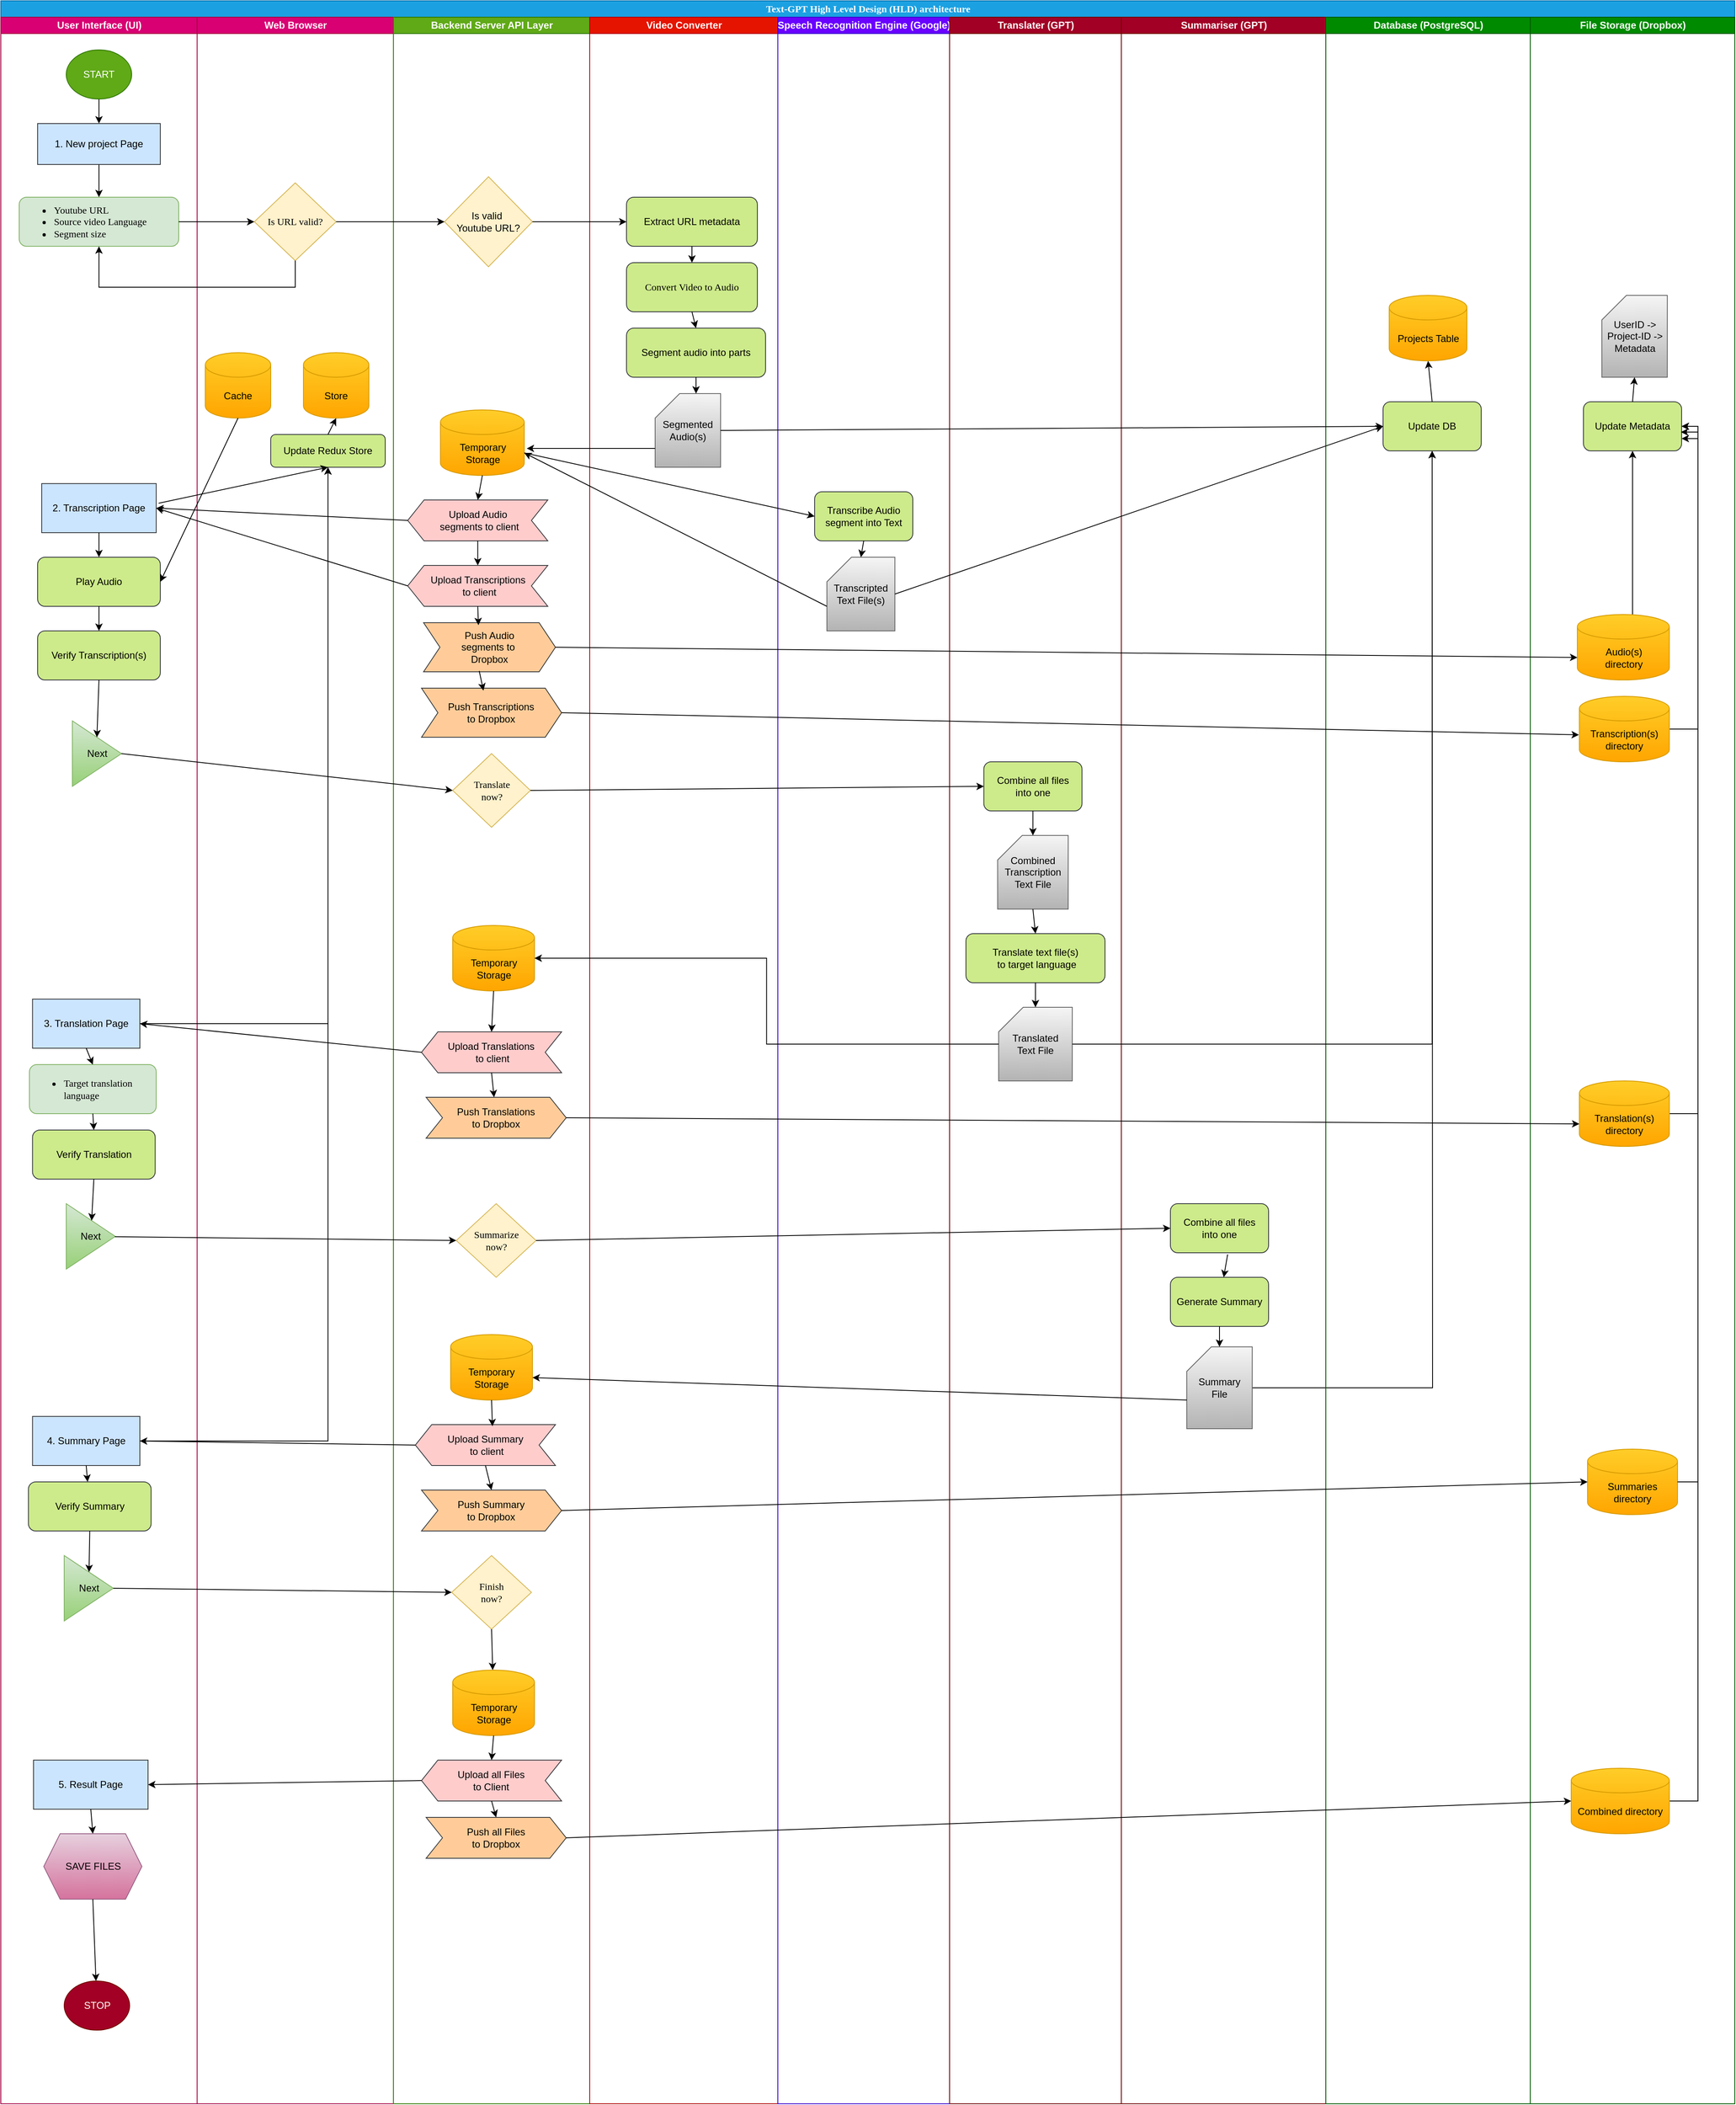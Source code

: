 <mxfile version="24.7.13">
  <diagram name="Page-1" id="74e2e168-ea6b-b213-b513-2b3c1d86103e">
    <mxGraphModel dx="1426" dy="827" grid="1" gridSize="10" guides="1" tooltips="1" connect="1" arrows="1" fold="1" page="1" pageScale="1" pageWidth="1100" pageHeight="850" background="none" math="0" shadow="0">
      <root>
        <mxCell id="0" />
        <mxCell id="1" parent="0" />
        <mxCell id="77e6c97f196da883-1" value="&lt;font style=&quot;font-size: 12px;&quot;&gt;Text-GPT High Level Design (HLD) architecture&lt;/font&gt;" style="swimlane;html=1;childLayout=stackLayout;startSize=20;rounded=0;shadow=0;labelBackgroundColor=none;strokeWidth=1;fontFamily=Verdana;fontSize=8;align=center;fillColor=#1ba1e2;strokeColor=#006EAF;fontColor=#ffffff;" parent="1" vertex="1">
          <mxGeometry x="80" y="30" width="2120" height="2570" as="geometry" />
        </mxCell>
        <mxCell id="77e6c97f196da883-2" value="User Interface (UI)" style="swimlane;html=1;startSize=20;horizontal=1;fillColor=#d80073;strokeColor=#A50040;fontColor=#ffffff;" parent="77e6c97f196da883-1" vertex="1">
          <mxGeometry y="20" width="240" height="2550" as="geometry" />
        </mxCell>
        <mxCell id="77e6c97f196da883-8" value="&lt;span style=&quot;font-size: 12px;&quot;&gt;&lt;ul&gt;&lt;li&gt;Youtube URL&lt;br&gt;&lt;/li&gt;&lt;li&gt;Source video Language&lt;br&gt;&lt;/li&gt;&lt;li&gt;Segment size&lt;br&gt;&lt;/li&gt;&lt;/ul&gt;&lt;/span&gt;" style="rounded=1;whiteSpace=wrap;html=1;shadow=0;labelBackgroundColor=none;strokeWidth=1;fontFamily=Verdana;fontSize=14;align=left;fillColor=#d5e8d4;strokeColor=#82b366;" parent="77e6c97f196da883-2" vertex="1">
          <mxGeometry x="22.5" y="220" width="195" height="60" as="geometry" />
        </mxCell>
        <mxCell id="au-5CJNhv95WWCOJURfa-34" style="edgeStyle=orthogonalEdgeStyle;rounded=0;orthogonalLoop=1;jettySize=auto;html=1;entryX=0.5;entryY=0;entryDx=0;entryDy=0;" edge="1" parent="77e6c97f196da883-2" source="6zJ1nxUpefK5X0n5hMDf-39" target="6zJ1nxUpefK5X0n5hMDf-42">
          <mxGeometry relative="1" as="geometry" />
        </mxCell>
        <mxCell id="6zJ1nxUpefK5X0n5hMDf-39" value="START" style="ellipse;whiteSpace=wrap;html=1;fillColor=#60a917;strokeColor=#2D7600;fontColor=#ffffff;" parent="77e6c97f196da883-2" vertex="1">
          <mxGeometry x="80" y="40" width="80" height="60" as="geometry" />
        </mxCell>
        <mxCell id="au-5CJNhv95WWCOJURfa-35" style="edgeStyle=orthogonalEdgeStyle;rounded=0;orthogonalLoop=1;jettySize=auto;html=1;entryX=0.5;entryY=0;entryDx=0;entryDy=0;" edge="1" parent="77e6c97f196da883-2" source="6zJ1nxUpefK5X0n5hMDf-42" target="77e6c97f196da883-8">
          <mxGeometry relative="1" as="geometry" />
        </mxCell>
        <mxCell id="6zJ1nxUpefK5X0n5hMDf-42" value="1. New project Page" style="rounded=0;whiteSpace=wrap;html=1;fillColor=#cce5ff;strokeColor=#36393d;" parent="77e6c97f196da883-2" vertex="1">
          <mxGeometry x="45" y="130" width="150" height="50" as="geometry" />
        </mxCell>
        <mxCell id="6zJ1nxUpefK5X0n5hMDf-53" value="2. Transcription Page" style="rounded=0;whiteSpace=wrap;html=1;fillColor=#cce5ff;strokeColor=#36393d;" parent="77e6c97f196da883-2" vertex="1">
          <mxGeometry x="50" y="570" width="140" height="60" as="geometry" />
        </mxCell>
        <mxCell id="6zJ1nxUpefK5X0n5hMDf-54" value="Verify Transcription(s)" style="rounded=1;whiteSpace=wrap;html=1;fillColor=#cdeb8b;strokeColor=#36393d;" parent="77e6c97f196da883-2" vertex="1">
          <mxGeometry x="45" y="750" width="150" height="60" as="geometry" />
        </mxCell>
        <mxCell id="6zJ1nxUpefK5X0n5hMDf-55" value="Play Audio" style="rounded=1;whiteSpace=wrap;html=1;fillColor=#cdeb8b;strokeColor=#36393d;" parent="77e6c97f196da883-2" vertex="1">
          <mxGeometry x="45" y="660" width="150" height="60" as="geometry" />
        </mxCell>
        <mxCell id="6zJ1nxUpefK5X0n5hMDf-56" value="3. Translation Page" style="rounded=0;whiteSpace=wrap;html=1;fillColor=#cce5ff;strokeColor=#36393d;" parent="77e6c97f196da883-2" vertex="1">
          <mxGeometry x="38.75" y="1200" width="131.25" height="60" as="geometry" />
        </mxCell>
        <mxCell id="6zJ1nxUpefK5X0n5hMDf-60" value="&lt;span style=&quot;font-size: 12px;&quot;&gt;&lt;ul&gt;&lt;li&gt;Target translation language&lt;/li&gt;&lt;/ul&gt;&lt;/span&gt;" style="rounded=1;whiteSpace=wrap;html=1;shadow=0;labelBackgroundColor=none;strokeWidth=1;fontFamily=Verdana;fontSize=14;align=left;fillColor=#d5e8d4;strokeColor=#82b366;" parent="77e6c97f196da883-2" vertex="1">
          <mxGeometry x="35" y="1280" width="155" height="60" as="geometry" />
        </mxCell>
        <mxCell id="6zJ1nxUpefK5X0n5hMDf-59" value="Verify Translation" style="rounded=1;whiteSpace=wrap;html=1;fillColor=#cdeb8b;strokeColor=#36393d;" parent="77e6c97f196da883-2" vertex="1">
          <mxGeometry x="38.75" y="1360" width="150" height="60" as="geometry" />
        </mxCell>
        <mxCell id="6zJ1nxUpefK5X0n5hMDf-63" value="4. Summary Page" style="rounded=0;whiteSpace=wrap;html=1;fillColor=#cce5ff;strokeColor=#36393d;" parent="77e6c97f196da883-2" vertex="1">
          <mxGeometry x="38.75" y="1710" width="131.25" height="60" as="geometry" />
        </mxCell>
        <mxCell id="6zJ1nxUpefK5X0n5hMDf-64" value="Verify Summary" style="rounded=1;whiteSpace=wrap;html=1;fillColor=#cdeb8b;strokeColor=#36393d;" parent="77e6c97f196da883-2" vertex="1">
          <mxGeometry x="33.75" y="1790" width="150" height="60" as="geometry" />
        </mxCell>
        <mxCell id="6zJ1nxUpefK5X0n5hMDf-66" value="5. Result Page" style="rounded=0;whiteSpace=wrap;html=1;fillColor=#cce5ff;strokeColor=#36393d;" parent="77e6c97f196da883-2" vertex="1">
          <mxGeometry x="40" y="2130" width="140" height="60" as="geometry" />
        </mxCell>
        <mxCell id="6zJ1nxUpefK5X0n5hMDf-68" value="STOP" style="ellipse;whiteSpace=wrap;html=1;fillColor=#a20025;strokeColor=#6F0000;fontColor=#ffffff;" parent="77e6c97f196da883-2" vertex="1">
          <mxGeometry x="77.5" y="2400" width="80" height="60" as="geometry" />
        </mxCell>
        <mxCell id="au-5CJNhv95WWCOJURfa-1" value="Next" style="triangle;whiteSpace=wrap;html=1;fillColor=#d5e8d4;gradientColor=#97d077;strokeColor=#82b366;" vertex="1" parent="77e6c97f196da883-2">
          <mxGeometry x="87.5" y="860" width="60" height="80" as="geometry" />
        </mxCell>
        <mxCell id="au-5CJNhv95WWCOJURfa-3" value="Next" style="triangle;whiteSpace=wrap;html=1;fillColor=#d5e8d4;gradientColor=#97d077;strokeColor=#82b366;" vertex="1" parent="77e6c97f196da883-2">
          <mxGeometry x="80" y="1450" width="60" height="80" as="geometry" />
        </mxCell>
        <mxCell id="au-5CJNhv95WWCOJURfa-29" value="SAVE FILES" style="shape=hexagon;perimeter=hexagonPerimeter2;whiteSpace=wrap;html=1;fixedSize=1;fillColor=#e6d0de;gradientColor=#d5739d;strokeColor=#996185;" vertex="1" parent="77e6c97f196da883-2">
          <mxGeometry x="52.5" y="2220" width="120" height="80" as="geometry" />
        </mxCell>
        <mxCell id="au-5CJNhv95WWCOJURfa-60" value="" style="endArrow=classic;html=1;rounded=0;exitX=0.5;exitY=1;exitDx=0;exitDy=0;entryX=0.5;entryY=0;entryDx=0;entryDy=0;" edge="1" parent="77e6c97f196da883-2" source="6zJ1nxUpefK5X0n5hMDf-53" target="6zJ1nxUpefK5X0n5hMDf-55">
          <mxGeometry width="50" height="50" relative="1" as="geometry">
            <mxPoint x="630" y="910" as="sourcePoint" />
            <mxPoint x="680" y="860" as="targetPoint" />
          </mxGeometry>
        </mxCell>
        <mxCell id="au-5CJNhv95WWCOJURfa-61" value="" style="endArrow=classic;html=1;rounded=0;exitX=0.5;exitY=1;exitDx=0;exitDy=0;entryX=0.5;entryY=0;entryDx=0;entryDy=0;" edge="1" parent="77e6c97f196da883-2" source="6zJ1nxUpefK5X0n5hMDf-55" target="6zJ1nxUpefK5X0n5hMDf-54">
          <mxGeometry width="50" height="50" relative="1" as="geometry">
            <mxPoint x="630" y="910" as="sourcePoint" />
            <mxPoint x="680" y="860" as="targetPoint" />
          </mxGeometry>
        </mxCell>
        <mxCell id="au-5CJNhv95WWCOJURfa-62" value="" style="endArrow=classic;html=1;rounded=0;exitX=0.5;exitY=1;exitDx=0;exitDy=0;entryX=0.5;entryY=0;entryDx=0;entryDy=0;" edge="1" parent="77e6c97f196da883-2" source="6zJ1nxUpefK5X0n5hMDf-54" target="au-5CJNhv95WWCOJURfa-1">
          <mxGeometry width="50" height="50" relative="1" as="geometry">
            <mxPoint x="630" y="910" as="sourcePoint" />
            <mxPoint x="680" y="860" as="targetPoint" />
          </mxGeometry>
        </mxCell>
        <mxCell id="au-5CJNhv95WWCOJURfa-82" value="" style="endArrow=classic;html=1;rounded=0;exitX=0.5;exitY=1;exitDx=0;exitDy=0;entryX=0.5;entryY=0;entryDx=0;entryDy=0;" edge="1" parent="77e6c97f196da883-2" source="6zJ1nxUpefK5X0n5hMDf-56" target="6zJ1nxUpefK5X0n5hMDf-60">
          <mxGeometry width="50" height="50" relative="1" as="geometry">
            <mxPoint x="590" y="1430" as="sourcePoint" />
            <mxPoint x="640" y="1380" as="targetPoint" />
          </mxGeometry>
        </mxCell>
        <mxCell id="au-5CJNhv95WWCOJURfa-83" value="" style="endArrow=classic;html=1;rounded=0;exitX=0.5;exitY=1;exitDx=0;exitDy=0;entryX=0.5;entryY=0;entryDx=0;entryDy=0;" edge="1" parent="77e6c97f196da883-2" source="6zJ1nxUpefK5X0n5hMDf-60" target="6zJ1nxUpefK5X0n5hMDf-59">
          <mxGeometry width="50" height="50" relative="1" as="geometry">
            <mxPoint x="590" y="1430" as="sourcePoint" />
            <mxPoint x="640" y="1380" as="targetPoint" />
          </mxGeometry>
        </mxCell>
        <mxCell id="au-5CJNhv95WWCOJURfa-84" value="" style="endArrow=classic;html=1;rounded=0;exitX=0.5;exitY=1;exitDx=0;exitDy=0;" edge="1" parent="77e6c97f196da883-2" source="6zJ1nxUpefK5X0n5hMDf-59" target="au-5CJNhv95WWCOJURfa-3">
          <mxGeometry width="50" height="50" relative="1" as="geometry">
            <mxPoint x="590" y="1430" as="sourcePoint" />
            <mxPoint x="640" y="1380" as="targetPoint" />
          </mxGeometry>
        </mxCell>
        <mxCell id="au-5CJNhv95WWCOJURfa-95" value="" style="endArrow=classic;html=1;rounded=0;exitX=0.5;exitY=1;exitDx=0;exitDy=0;" edge="1" parent="77e6c97f196da883-2" source="6zJ1nxUpefK5X0n5hMDf-63" target="6zJ1nxUpefK5X0n5hMDf-64">
          <mxGeometry width="50" height="50" relative="1" as="geometry">
            <mxPoint x="710" y="1840" as="sourcePoint" />
            <mxPoint x="760" y="1790" as="targetPoint" />
          </mxGeometry>
        </mxCell>
        <mxCell id="au-5CJNhv95WWCOJURfa-98" value="Next" style="triangle;whiteSpace=wrap;html=1;fillColor=#d5e8d4;gradientColor=#97d077;strokeColor=#82b366;" vertex="1" parent="77e6c97f196da883-2">
          <mxGeometry x="77.5" y="1880" width="60" height="80" as="geometry" />
        </mxCell>
        <mxCell id="au-5CJNhv95WWCOJURfa-99" value="" style="endArrow=classic;html=1;rounded=0;exitX=0.5;exitY=1;exitDx=0;exitDy=0;" edge="1" parent="77e6c97f196da883-2" source="6zJ1nxUpefK5X0n5hMDf-64" target="au-5CJNhv95WWCOJURfa-98">
          <mxGeometry width="50" height="50" relative="1" as="geometry">
            <mxPoint x="710" y="1840" as="sourcePoint" />
            <mxPoint x="760" y="1790" as="targetPoint" />
          </mxGeometry>
        </mxCell>
        <mxCell id="au-5CJNhv95WWCOJURfa-105" value="" style="endArrow=classic;html=1;rounded=0;exitX=0.5;exitY=1;exitDx=0;exitDy=0;entryX=0.5;entryY=0;entryDx=0;entryDy=0;" edge="1" parent="77e6c97f196da883-2" source="6zJ1nxUpefK5X0n5hMDf-66" target="au-5CJNhv95WWCOJURfa-29">
          <mxGeometry width="50" height="50" relative="1" as="geometry">
            <mxPoint x="630" y="2150" as="sourcePoint" />
            <mxPoint x="680" y="2100" as="targetPoint" />
          </mxGeometry>
        </mxCell>
        <mxCell id="au-5CJNhv95WWCOJURfa-106" value="" style="endArrow=classic;html=1;rounded=0;exitX=0.5;exitY=1;exitDx=0;exitDy=0;" edge="1" parent="77e6c97f196da883-2" source="au-5CJNhv95WWCOJURfa-29" target="6zJ1nxUpefK5X0n5hMDf-68">
          <mxGeometry width="50" height="50" relative="1" as="geometry">
            <mxPoint x="630" y="2150" as="sourcePoint" />
            <mxPoint x="680" y="2100" as="targetPoint" />
          </mxGeometry>
        </mxCell>
        <mxCell id="6zJ1nxUpefK5X0n5hMDf-44" value="Web Browser" style="swimlane;html=1;startSize=20;horizontal=1;fillColor=#d80073;strokeColor=#A50040;fontColor=#ffffff;" parent="77e6c97f196da883-1" vertex="1">
          <mxGeometry x="240" y="20" width="240" height="2550" as="geometry" />
        </mxCell>
        <mxCell id="6zJ1nxUpefK5X0n5hMDf-50" value="Store" style="shape=cylinder3;whiteSpace=wrap;html=1;boundedLbl=1;backgroundOutline=1;size=15;fillColor=#ffcd28;gradientColor=#ffa500;strokeColor=#d79b00;" parent="6zJ1nxUpefK5X0n5hMDf-44" vertex="1">
          <mxGeometry x="130" y="410" width="80" height="80" as="geometry" />
        </mxCell>
        <mxCell id="6zJ1nxUpefK5X0n5hMDf-49" value="Cache" style="shape=cylinder3;whiteSpace=wrap;html=1;boundedLbl=1;backgroundOutline=1;size=15;fillColor=#ffcd28;gradientColor=#ffa500;strokeColor=#d79b00;" parent="6zJ1nxUpefK5X0n5hMDf-44" vertex="1">
          <mxGeometry x="10" y="410" width="80" height="80" as="geometry" />
        </mxCell>
        <mxCell id="6zJ1nxUpefK5X0n5hMDf-11" value="Is URL valid?" style="rhombus;whiteSpace=wrap;html=1;rounded=0;shadow=0;labelBackgroundColor=none;strokeWidth=1;fontFamily=Verdana;fontSize=12;align=center;fillColor=#fff2cc;strokeColor=#d6b656;" parent="6zJ1nxUpefK5X0n5hMDf-44" vertex="1">
          <mxGeometry x="70" y="202.5" width="100" height="95" as="geometry" />
        </mxCell>
        <mxCell id="au-5CJNhv95WWCOJURfa-20" value="Update Redux Store" style="rounded=1;whiteSpace=wrap;html=1;fillColor=#cdeb8b;strokeColor=#36393d;" vertex="1" parent="6zJ1nxUpefK5X0n5hMDf-44">
          <mxGeometry x="90" y="510" width="140" height="40" as="geometry" />
        </mxCell>
        <mxCell id="au-5CJNhv95WWCOJURfa-120" value="" style="endArrow=classic;html=1;rounded=0;exitX=0.5;exitY=0;exitDx=0;exitDy=0;entryX=0.5;entryY=1;entryDx=0;entryDy=0;entryPerimeter=0;" edge="1" parent="6zJ1nxUpefK5X0n5hMDf-44" source="au-5CJNhv95WWCOJURfa-20" target="6zJ1nxUpefK5X0n5hMDf-50">
          <mxGeometry width="50" height="50" relative="1" as="geometry">
            <mxPoint x="150" y="680" as="sourcePoint" />
            <mxPoint x="200" y="630" as="targetPoint" />
          </mxGeometry>
        </mxCell>
        <mxCell id="6zJ1nxUpefK5X0n5hMDf-61" value="Backend Server API Layer" style="swimlane;html=1;startSize=20;horizontal=1;fillColor=#60a917;strokeColor=#2D7600;fontColor=#ffffff;" parent="77e6c97f196da883-1" vertex="1">
          <mxGeometry x="480" y="20" width="240" height="2550" as="geometry" />
        </mxCell>
        <mxCell id="6zJ1nxUpefK5X0n5hMDf-23" value="Translate&lt;div&gt;now?&lt;/div&gt;" style="rhombus;whiteSpace=wrap;html=1;rounded=0;shadow=0;labelBackgroundColor=none;strokeWidth=1;fontFamily=Verdana;fontSize=12;align=center;fillColor=#fff2cc;strokeColor=#d6b656;" parent="6zJ1nxUpefK5X0n5hMDf-61" vertex="1">
          <mxGeometry x="72.5" y="900" width="95" height="90" as="geometry" />
        </mxCell>
        <mxCell id="6zJ1nxUpefK5X0n5hMDf-24" value="Summarize&lt;div&gt;now?&lt;/div&gt;" style="rhombus;whiteSpace=wrap;html=1;rounded=0;shadow=0;labelBackgroundColor=none;strokeWidth=1;fontFamily=Verdana;fontSize=12;align=center;fillColor=#fff2cc;strokeColor=#d6b656;" parent="6zJ1nxUpefK5X0n5hMDf-61" vertex="1">
          <mxGeometry x="76.88" y="1450" width="97.5" height="90" as="geometry" />
        </mxCell>
        <mxCell id="6zJ1nxUpefK5X0n5hMDf-25" value="Finish&lt;div&gt;now?&lt;/div&gt;" style="rhombus;whiteSpace=wrap;html=1;rounded=0;shadow=0;labelBackgroundColor=none;strokeWidth=1;fontFamily=Verdana;fontSize=12;align=center;fillColor=#fff2cc;strokeColor=#d6b656;" parent="6zJ1nxUpefK5X0n5hMDf-61" vertex="1">
          <mxGeometry x="71.25" y="1880" width="97.5" height="90" as="geometry" />
        </mxCell>
        <mxCell id="au-5CJNhv95WWCOJURfa-2" value="Upload Audio&lt;div&gt;&amp;nbsp;segments to client&lt;/div&gt;" style="shape=step;perimeter=stepPerimeter;whiteSpace=wrap;html=1;fixedSize=1;direction=west;fillColor=#ffcccc;strokeColor=#36393d;" vertex="1" parent="6zJ1nxUpefK5X0n5hMDf-61">
          <mxGeometry x="17.5" y="590" width="171.25" height="50" as="geometry" />
        </mxCell>
        <mxCell id="au-5CJNhv95WWCOJURfa-5" value="Upload Transcriptions&lt;div&gt;&amp;nbsp;to client&lt;/div&gt;" style="shape=step;perimeter=stepPerimeter;whiteSpace=wrap;html=1;fixedSize=1;direction=west;fillColor=#ffcccc;strokeColor=#36393d;" vertex="1" parent="6zJ1nxUpefK5X0n5hMDf-61">
          <mxGeometry x="17.5" y="670" width="171.25" height="50" as="geometry" />
        </mxCell>
        <mxCell id="au-5CJNhv95WWCOJURfa-6" value="Is valid&amp;nbsp;&lt;div&gt;Youtube URL?&lt;/div&gt;" style="rhombus;whiteSpace=wrap;html=1;fillColor=#fff2cc;strokeColor=#d6b656;" vertex="1" parent="6zJ1nxUpefK5X0n5hMDf-61">
          <mxGeometry x="62.49" y="195" width="107.51" height="110" as="geometry" />
        </mxCell>
        <mxCell id="au-5CJNhv95WWCOJURfa-7" value="Temporary&lt;div&gt;Storage&lt;/div&gt;" style="shape=cylinder3;whiteSpace=wrap;html=1;boundedLbl=1;backgroundOutline=1;size=15;fillColor=#ffcd28;gradientColor=#ffa500;strokeColor=#d79b00;" vertex="1" parent="6zJ1nxUpefK5X0n5hMDf-61">
          <mxGeometry x="57.5" y="480" width="102.5" height="80" as="geometry" />
        </mxCell>
        <mxCell id="au-5CJNhv95WWCOJURfa-9" value="Push Audio&lt;div&gt;segments to&amp;nbsp;&lt;/div&gt;&lt;div&gt;Dropbox&lt;/div&gt;" style="shape=step;perimeter=stepPerimeter;whiteSpace=wrap;html=1;fixedSize=1;fillColor=#ffcc99;strokeColor=#36393d;" vertex="1" parent="6zJ1nxUpefK5X0n5hMDf-61">
          <mxGeometry x="36.88" y="740" width="161.25" height="60" as="geometry" />
        </mxCell>
        <mxCell id="au-5CJNhv95WWCOJURfa-10" value="Push Transcriptions&lt;div&gt;to Dropbox&lt;/div&gt;" style="shape=step;perimeter=stepPerimeter;whiteSpace=wrap;html=1;fixedSize=1;fillColor=#ffcc99;strokeColor=#36393d;" vertex="1" parent="6zJ1nxUpefK5X0n5hMDf-61">
          <mxGeometry x="34.38" y="820" width="171.25" height="60" as="geometry" />
        </mxCell>
        <mxCell id="au-5CJNhv95WWCOJURfa-19" value="Temporary&lt;div&gt;Storage&lt;/div&gt;" style="shape=cylinder3;whiteSpace=wrap;html=1;boundedLbl=1;backgroundOutline=1;size=15;fillColor=#ffcd28;gradientColor=#ffa500;strokeColor=#d79b00;" vertex="1" parent="6zJ1nxUpefK5X0n5hMDf-61">
          <mxGeometry x="72.5" y="1110" width="99.99" height="80" as="geometry" />
        </mxCell>
        <mxCell id="au-5CJNhv95WWCOJURfa-21" value="Upload Translations&lt;div&gt;&amp;nbsp;to client&lt;/div&gt;" style="shape=step;perimeter=stepPerimeter;whiteSpace=wrap;html=1;fixedSize=1;direction=west;fillColor=#ffcccc;strokeColor=#36393d;" vertex="1" parent="6zJ1nxUpefK5X0n5hMDf-61">
          <mxGeometry x="34.37" y="1240" width="171.25" height="50" as="geometry" />
        </mxCell>
        <mxCell id="au-5CJNhv95WWCOJURfa-22" value="Push Translations&lt;div&gt;to Dropbox&lt;/div&gt;" style="shape=step;perimeter=stepPerimeter;whiteSpace=wrap;html=1;fixedSize=1;fillColor=#ffcc99;strokeColor=#36393d;" vertex="1" parent="6zJ1nxUpefK5X0n5hMDf-61">
          <mxGeometry x="40" y="1320" width="171.25" height="50" as="geometry" />
        </mxCell>
        <mxCell id="au-5CJNhv95WWCOJURfa-23" value="Upload Summary&lt;div&gt;&amp;nbsp;to client&lt;/div&gt;" style="shape=step;perimeter=stepPerimeter;whiteSpace=wrap;html=1;fixedSize=1;direction=west;fillColor=#ffcccc;strokeColor=#36393d;" vertex="1" parent="6zJ1nxUpefK5X0n5hMDf-61">
          <mxGeometry x="26.88" y="1720" width="171.25" height="50" as="geometry" />
        </mxCell>
        <mxCell id="au-5CJNhv95WWCOJURfa-24" value="Push Summary&lt;div&gt;to Dropbox&lt;/div&gt;" style="shape=step;perimeter=stepPerimeter;whiteSpace=wrap;html=1;fixedSize=1;fillColor=#ffcc99;strokeColor=#36393d;" vertex="1" parent="6zJ1nxUpefK5X0n5hMDf-61">
          <mxGeometry x="34.37" y="1800" width="171.25" height="50" as="geometry" />
        </mxCell>
        <mxCell id="au-5CJNhv95WWCOJURfa-25" value="Temporary&lt;div&gt;Storage&lt;/div&gt;" style="shape=cylinder3;whiteSpace=wrap;html=1;boundedLbl=1;backgroundOutline=1;size=15;fillColor=#ffcd28;gradientColor=#ffa500;strokeColor=#d79b00;" vertex="1" parent="6zJ1nxUpefK5X0n5hMDf-61">
          <mxGeometry x="70.01" y="1610" width="99.99" height="80" as="geometry" />
        </mxCell>
        <mxCell id="au-5CJNhv95WWCOJURfa-26" value="Temporary&lt;div&gt;Storage&lt;/div&gt;" style="shape=cylinder3;whiteSpace=wrap;html=1;boundedLbl=1;backgroundOutline=1;size=15;fillColor=#ffcd28;gradientColor=#ffa500;strokeColor=#d79b00;" vertex="1" parent="6zJ1nxUpefK5X0n5hMDf-61">
          <mxGeometry x="72.5" y="2020" width="99.99" height="80" as="geometry" />
        </mxCell>
        <mxCell id="au-5CJNhv95WWCOJURfa-27" value="Upload all Files&lt;div&gt;to Client&lt;/div&gt;" style="shape=step;perimeter=stepPerimeter;whiteSpace=wrap;html=1;fixedSize=1;direction=west;fillColor=#ffcccc;strokeColor=#36393d;" vertex="1" parent="6zJ1nxUpefK5X0n5hMDf-61">
          <mxGeometry x="34.37" y="2130" width="171.25" height="50" as="geometry" />
        </mxCell>
        <mxCell id="au-5CJNhv95WWCOJURfa-28" value="Push all Files&lt;div&gt;to Dropbox&lt;/div&gt;" style="shape=step;perimeter=stepPerimeter;whiteSpace=wrap;html=1;fixedSize=1;fillColor=#ffcc99;strokeColor=#36393d;" vertex="1" parent="6zJ1nxUpefK5X0n5hMDf-61">
          <mxGeometry x="40.01" y="2200" width="171.25" height="50" as="geometry" />
        </mxCell>
        <mxCell id="au-5CJNhv95WWCOJURfa-56" value="" style="endArrow=classic;html=1;rounded=0;entryX=0.5;entryY=1;entryDx=0;entryDy=0;exitX=0.5;exitY=1;exitDx=0;exitDy=0;exitPerimeter=0;" edge="1" parent="6zJ1nxUpefK5X0n5hMDf-61" source="au-5CJNhv95WWCOJURfa-7" target="au-5CJNhv95WWCOJURfa-2">
          <mxGeometry width="50" height="50" relative="1" as="geometry">
            <mxPoint x="150" y="660" as="sourcePoint" />
            <mxPoint x="200" y="610" as="targetPoint" />
          </mxGeometry>
        </mxCell>
        <mxCell id="au-5CJNhv95WWCOJURfa-57" value="" style="endArrow=classic;html=1;rounded=0;exitX=0.5;exitY=0;exitDx=0;exitDy=0;entryX=0.5;entryY=1;entryDx=0;entryDy=0;" edge="1" parent="6zJ1nxUpefK5X0n5hMDf-61" source="au-5CJNhv95WWCOJURfa-2" target="au-5CJNhv95WWCOJURfa-5">
          <mxGeometry width="50" height="50" relative="1" as="geometry">
            <mxPoint x="150" y="820" as="sourcePoint" />
            <mxPoint x="200" y="770" as="targetPoint" />
          </mxGeometry>
        </mxCell>
        <mxCell id="au-5CJNhv95WWCOJURfa-58" value="" style="endArrow=classic;html=1;rounded=0;exitX=0.5;exitY=0;exitDx=0;exitDy=0;entryX=0.416;entryY=0.05;entryDx=0;entryDy=0;entryPerimeter=0;" edge="1" parent="6zJ1nxUpefK5X0n5hMDf-61" source="au-5CJNhv95WWCOJURfa-5" target="au-5CJNhv95WWCOJURfa-9">
          <mxGeometry width="50" height="50" relative="1" as="geometry">
            <mxPoint x="150" y="820" as="sourcePoint" />
            <mxPoint x="200" y="770" as="targetPoint" />
          </mxGeometry>
        </mxCell>
        <mxCell id="au-5CJNhv95WWCOJURfa-59" value="" style="endArrow=classic;html=1;rounded=0;exitX=0.422;exitY=0.983;exitDx=0;exitDy=0;exitPerimeter=0;entryX=0.442;entryY=0.05;entryDx=0;entryDy=0;entryPerimeter=0;" edge="1" parent="6zJ1nxUpefK5X0n5hMDf-61" source="au-5CJNhv95WWCOJURfa-9" target="au-5CJNhv95WWCOJURfa-10">
          <mxGeometry width="50" height="50" relative="1" as="geometry">
            <mxPoint x="150" y="930" as="sourcePoint" />
            <mxPoint x="200" y="880" as="targetPoint" />
          </mxGeometry>
        </mxCell>
        <mxCell id="au-5CJNhv95WWCOJURfa-78" value="" style="endArrow=classic;html=1;rounded=0;exitX=0.5;exitY=1;exitDx=0;exitDy=0;exitPerimeter=0;entryX=0.5;entryY=1;entryDx=0;entryDy=0;" edge="1" parent="6zJ1nxUpefK5X0n5hMDf-61" source="au-5CJNhv95WWCOJURfa-19" target="au-5CJNhv95WWCOJURfa-21">
          <mxGeometry width="50" height="50" relative="1" as="geometry">
            <mxPoint x="510" y="1370" as="sourcePoint" />
            <mxPoint x="560" y="1320" as="targetPoint" />
          </mxGeometry>
        </mxCell>
        <mxCell id="au-5CJNhv95WWCOJURfa-79" value="" style="endArrow=classic;html=1;rounded=0;exitX=0.5;exitY=0;exitDx=0;exitDy=0;" edge="1" parent="6zJ1nxUpefK5X0n5hMDf-61" source="au-5CJNhv95WWCOJURfa-21" target="au-5CJNhv95WWCOJURfa-22">
          <mxGeometry width="50" height="50" relative="1" as="geometry">
            <mxPoint x="510" y="1370" as="sourcePoint" />
            <mxPoint x="560" y="1320" as="targetPoint" />
          </mxGeometry>
        </mxCell>
        <mxCell id="au-5CJNhv95WWCOJURfa-92" value="" style="endArrow=classic;html=1;rounded=0;exitX=0.5;exitY=1;exitDx=0;exitDy=0;exitPerimeter=0;entryX=0.45;entryY=0.96;entryDx=0;entryDy=0;entryPerimeter=0;" edge="1" parent="6zJ1nxUpefK5X0n5hMDf-61" source="au-5CJNhv95WWCOJURfa-25" target="au-5CJNhv95WWCOJURfa-23">
          <mxGeometry width="50" height="50" relative="1" as="geometry">
            <mxPoint x="390" y="1680" as="sourcePoint" />
            <mxPoint x="440" y="1630" as="targetPoint" />
          </mxGeometry>
        </mxCell>
        <mxCell id="au-5CJNhv95WWCOJURfa-93" value="" style="endArrow=classic;html=1;rounded=0;exitX=0.5;exitY=0;exitDx=0;exitDy=0;entryX=0.5;entryY=0;entryDx=0;entryDy=0;" edge="1" parent="6zJ1nxUpefK5X0n5hMDf-61" source="au-5CJNhv95WWCOJURfa-23" target="au-5CJNhv95WWCOJURfa-24">
          <mxGeometry width="50" height="50" relative="1" as="geometry">
            <mxPoint x="390" y="1680" as="sourcePoint" />
            <mxPoint x="440" y="1630" as="targetPoint" />
          </mxGeometry>
        </mxCell>
        <mxCell id="au-5CJNhv95WWCOJURfa-101" value="" style="endArrow=classic;html=1;rounded=0;exitX=0.5;exitY=1;exitDx=0;exitDy=0;" edge="1" parent="6zJ1nxUpefK5X0n5hMDf-61" source="6zJ1nxUpefK5X0n5hMDf-25" target="au-5CJNhv95WWCOJURfa-26">
          <mxGeometry width="50" height="50" relative="1" as="geometry">
            <mxPoint x="150" y="2150" as="sourcePoint" />
            <mxPoint x="200" y="2100" as="targetPoint" />
          </mxGeometry>
        </mxCell>
        <mxCell id="au-5CJNhv95WWCOJURfa-102" value="" style="endArrow=classic;html=1;rounded=0;exitX=0.5;exitY=1;exitDx=0;exitDy=0;exitPerimeter=0;entryX=0.5;entryY=1;entryDx=0;entryDy=0;" edge="1" parent="6zJ1nxUpefK5X0n5hMDf-61" source="au-5CJNhv95WWCOJURfa-26" target="au-5CJNhv95WWCOJURfa-27">
          <mxGeometry width="50" height="50" relative="1" as="geometry">
            <mxPoint x="150" y="2150" as="sourcePoint" />
            <mxPoint x="200" y="2100" as="targetPoint" />
          </mxGeometry>
        </mxCell>
        <mxCell id="au-5CJNhv95WWCOJURfa-103" value="" style="endArrow=classic;html=1;rounded=0;exitX=0.5;exitY=0;exitDx=0;exitDy=0;entryX=0.5;entryY=0;entryDx=0;entryDy=0;" edge="1" parent="6zJ1nxUpefK5X0n5hMDf-61" source="au-5CJNhv95WWCOJURfa-27" target="au-5CJNhv95WWCOJURfa-28">
          <mxGeometry width="50" height="50" relative="1" as="geometry">
            <mxPoint x="150" y="2150" as="sourcePoint" />
            <mxPoint x="200" y="2100" as="targetPoint" />
          </mxGeometry>
        </mxCell>
        <mxCell id="77e6c97f196da883-4" value="Video Converter" style="swimlane;html=1;startSize=20;fillColor=#e51400;strokeColor=#B20000;fontColor=#ffffff;" parent="77e6c97f196da883-1" vertex="1">
          <mxGeometry x="720" y="20" width="230" height="2550" as="geometry" />
        </mxCell>
        <mxCell id="77e6c97f196da883-12" value="Convert Video to Audio" style="rounded=1;whiteSpace=wrap;html=1;shadow=0;labelBackgroundColor=none;strokeWidth=1;fontFamily=Verdana;fontSize=12;align=center;fillColor=#cdeb8b;strokeColor=#36393d;" parent="77e6c97f196da883-4" vertex="1">
          <mxGeometry x="45" y="300" width="160" height="60" as="geometry" />
        </mxCell>
        <mxCell id="6zJ1nxUpefK5X0n5hMDf-18" value="Extract URL metadata" style="rounded=1;whiteSpace=wrap;html=1;fillColor=#cdeb8b;strokeColor=#36393d;" parent="77e6c97f196da883-4" vertex="1">
          <mxGeometry x="45" y="220" width="160" height="60" as="geometry" />
        </mxCell>
        <mxCell id="6zJ1nxUpefK5X0n5hMDf-19" value="Segment audio into parts" style="rounded=1;whiteSpace=wrap;html=1;fillColor=#cdeb8b;strokeColor=#36393d;" parent="77e6c97f196da883-4" vertex="1">
          <mxGeometry x="45" y="380" width="170" height="60" as="geometry" />
        </mxCell>
        <mxCell id="6zJ1nxUpefK5X0n5hMDf-26" value="Segmented&lt;div&gt;Audio(s)&lt;/div&gt;" style="shape=card;whiteSpace=wrap;html=1;fillColor=#f5f5f5;gradientColor=#b3b3b3;strokeColor=#666666;" parent="77e6c97f196da883-4" vertex="1">
          <mxGeometry x="80" y="460" width="80" height="90" as="geometry" />
        </mxCell>
        <mxCell id="au-5CJNhv95WWCOJURfa-50" value="" style="endArrow=classic;html=1;rounded=0;exitX=0.5;exitY=1;exitDx=0;exitDy=0;entryX=0.5;entryY=0;entryDx=0;entryDy=0;" edge="1" parent="77e6c97f196da883-4" source="6zJ1nxUpefK5X0n5hMDf-18" target="77e6c97f196da883-12">
          <mxGeometry width="50" height="50" relative="1" as="geometry">
            <mxPoint x="-90" y="340" as="sourcePoint" />
            <mxPoint x="-40" y="290" as="targetPoint" />
          </mxGeometry>
        </mxCell>
        <mxCell id="au-5CJNhv95WWCOJURfa-51" value="" style="endArrow=classic;html=1;rounded=0;exitX=0.5;exitY=1;exitDx=0;exitDy=0;entryX=0.5;entryY=0;entryDx=0;entryDy=0;" edge="1" parent="77e6c97f196da883-4" source="77e6c97f196da883-12" target="6zJ1nxUpefK5X0n5hMDf-19">
          <mxGeometry width="50" height="50" relative="1" as="geometry">
            <mxPoint x="-90" y="340" as="sourcePoint" />
            <mxPoint x="-40" y="290" as="targetPoint" />
          </mxGeometry>
        </mxCell>
        <mxCell id="au-5CJNhv95WWCOJURfa-52" value="" style="endArrow=classic;html=1;rounded=0;exitX=0.5;exitY=1;exitDx=0;exitDy=0;entryX=0;entryY=0;entryDx=50;entryDy=0;entryPerimeter=0;" edge="1" parent="77e6c97f196da883-4" source="6zJ1nxUpefK5X0n5hMDf-19" target="6zJ1nxUpefK5X0n5hMDf-26">
          <mxGeometry width="50" height="50" relative="1" as="geometry">
            <mxPoint x="-90" y="400" as="sourcePoint" />
            <mxPoint x="-40" y="350" as="targetPoint" />
          </mxGeometry>
        </mxCell>
        <mxCell id="77e6c97f196da883-5" value="Speech Recognition Engine (Google)" style="swimlane;html=1;startSize=20;fillColor=#6a00ff;fontColor=#ffffff;strokeColor=#3700CC;" parent="77e6c97f196da883-1" vertex="1">
          <mxGeometry x="950" y="20" width="210" height="2550" as="geometry" />
        </mxCell>
        <mxCell id="6zJ1nxUpefK5X0n5hMDf-20" value="Transcribe Audio segment into Text" style="rounded=1;whiteSpace=wrap;html=1;fillColor=#cdeb8b;strokeColor=#36393d;" parent="77e6c97f196da883-5" vertex="1">
          <mxGeometry x="45" y="580" width="120" height="60" as="geometry" />
        </mxCell>
        <mxCell id="6zJ1nxUpefK5X0n5hMDf-27" value="Transcripted&lt;div&gt;Text File(s)&lt;/div&gt;" style="shape=card;whiteSpace=wrap;html=1;fillColor=#f5f5f5;gradientColor=#b3b3b3;strokeColor=#666666;" parent="77e6c97f196da883-5" vertex="1">
          <mxGeometry x="60" y="660" width="83.12" height="90" as="geometry" />
        </mxCell>
        <mxCell id="au-5CJNhv95WWCOJURfa-66" value="" style="endArrow=classic;html=1;rounded=0;exitX=0.5;exitY=1;exitDx=0;exitDy=0;entryX=0.5;entryY=0;entryDx=0;entryDy=0;entryPerimeter=0;" edge="1" parent="77e6c97f196da883-5" source="6zJ1nxUpefK5X0n5hMDf-20" target="6zJ1nxUpefK5X0n5hMDf-27">
          <mxGeometry width="50" height="50" relative="1" as="geometry">
            <mxPoint y="710" as="sourcePoint" />
            <mxPoint x="50" y="660" as="targetPoint" />
          </mxGeometry>
        </mxCell>
        <mxCell id="77e6c97f196da883-6" value="Translater (GPT)" style="swimlane;html=1;startSize=20;fillColor=#a20025;fontColor=#ffffff;strokeColor=#6F0000;" parent="77e6c97f196da883-1" vertex="1">
          <mxGeometry x="1160" y="20" width="210" height="2550" as="geometry" />
        </mxCell>
        <mxCell id="6zJ1nxUpefK5X0n5hMDf-28" value="Translate text file(s)&lt;div&gt;&amp;nbsp;to target language&lt;/div&gt;" style="rounded=1;whiteSpace=wrap;html=1;fillColor=#cdeb8b;strokeColor=#36393d;" parent="77e6c97f196da883-6" vertex="1">
          <mxGeometry x="20" y="1120" width="170" height="60" as="geometry" />
        </mxCell>
        <mxCell id="6zJ1nxUpefK5X0n5hMDf-29" value="Translated&lt;div&gt;Text File&lt;/div&gt;" style="shape=card;whiteSpace=wrap;html=1;fillColor=#f5f5f5;gradientColor=#b3b3b3;strokeColor=#666666;" parent="77e6c97f196da883-6" vertex="1">
          <mxGeometry x="60" y="1210" width="90" height="90" as="geometry" />
        </mxCell>
        <mxCell id="6zJ1nxUpefK5X0n5hMDf-57" value="Combine all files&lt;div&gt;into one&lt;/div&gt;" style="rounded=1;whiteSpace=wrap;html=1;fillColor=#cdeb8b;strokeColor=#36393d;" parent="77e6c97f196da883-6" vertex="1">
          <mxGeometry x="41.87" y="910" width="120" height="60" as="geometry" />
        </mxCell>
        <mxCell id="6zJ1nxUpefK5X0n5hMDf-58" value="&lt;div&gt;Combined&lt;/div&gt;&lt;div&gt;Transcription&lt;/div&gt;&lt;div&gt;Text File&lt;/div&gt;" style="shape=card;whiteSpace=wrap;html=1;fillColor=#f5f5f5;gradientColor=#b3b3b3;strokeColor=#666666;" parent="77e6c97f196da883-6" vertex="1">
          <mxGeometry x="58.75" y="1000" width="86.25" height="90" as="geometry" />
        </mxCell>
        <mxCell id="au-5CJNhv95WWCOJURfa-74" value="" style="endArrow=classic;html=1;rounded=0;exitX=0.5;exitY=1;exitDx=0;exitDy=0;entryX=0.5;entryY=0;entryDx=0;entryDy=0;entryPerimeter=0;" edge="1" parent="77e6c97f196da883-6" source="6zJ1nxUpefK5X0n5hMDf-57" target="6zJ1nxUpefK5X0n5hMDf-58">
          <mxGeometry width="50" height="50" relative="1" as="geometry">
            <mxPoint x="-170" y="980" as="sourcePoint" />
            <mxPoint x="-120" y="930" as="targetPoint" />
          </mxGeometry>
        </mxCell>
        <mxCell id="au-5CJNhv95WWCOJURfa-75" value="" style="endArrow=classic;html=1;rounded=0;exitX=0.5;exitY=1;exitDx=0;exitDy=0;exitPerimeter=0;entryX=0.5;entryY=0;entryDx=0;entryDy=0;" edge="1" parent="77e6c97f196da883-6" source="6zJ1nxUpefK5X0n5hMDf-58" target="6zJ1nxUpefK5X0n5hMDf-28">
          <mxGeometry width="50" height="50" relative="1" as="geometry">
            <mxPoint x="-170" y="980" as="sourcePoint" />
            <mxPoint x="-120" y="930" as="targetPoint" />
          </mxGeometry>
        </mxCell>
        <mxCell id="au-5CJNhv95WWCOJURfa-76" value="" style="endArrow=classic;html=1;rounded=0;exitX=0.5;exitY=1;exitDx=0;exitDy=0;entryX=0.5;entryY=0;entryDx=0;entryDy=0;entryPerimeter=0;" edge="1" parent="77e6c97f196da883-6" source="6zJ1nxUpefK5X0n5hMDf-28" target="6zJ1nxUpefK5X0n5hMDf-29">
          <mxGeometry width="50" height="50" relative="1" as="geometry">
            <mxPoint x="-170" y="1290" as="sourcePoint" />
            <mxPoint x="-120" y="1240" as="targetPoint" />
          </mxGeometry>
        </mxCell>
        <mxCell id="77e6c97f196da883-7" value="Summariser (GPT)" style="swimlane;html=1;startSize=20;fillColor=#a20025;fontColor=#ffffff;strokeColor=#6F0000;" parent="77e6c97f196da883-1" vertex="1">
          <mxGeometry x="1370" y="20" width="250" height="2550" as="geometry" />
        </mxCell>
        <mxCell id="6zJ1nxUpefK5X0n5hMDf-32" value="Combine all files&lt;div&gt;into one&lt;/div&gt;" style="rounded=1;whiteSpace=wrap;html=1;fillColor=#cdeb8b;strokeColor=#36393d;" parent="77e6c97f196da883-7" vertex="1">
          <mxGeometry x="60" y="1450" width="120" height="60" as="geometry" />
        </mxCell>
        <mxCell id="6zJ1nxUpefK5X0n5hMDf-33" value="Generate Summary" style="rounded=1;whiteSpace=wrap;html=1;fillColor=#cdeb8b;strokeColor=#36393d;" parent="77e6c97f196da883-7" vertex="1">
          <mxGeometry x="60" y="1540" width="120" height="60" as="geometry" />
        </mxCell>
        <mxCell id="au-5CJNhv95WWCOJURfa-90" style="edgeStyle=orthogonalEdgeStyle;rounded=0;orthogonalLoop=1;jettySize=auto;html=1;" edge="1" parent="77e6c97f196da883-7" source="6zJ1nxUpefK5X0n5hMDf-34">
          <mxGeometry relative="1" as="geometry">
            <mxPoint x="380" y="530" as="targetPoint" />
          </mxGeometry>
        </mxCell>
        <mxCell id="6zJ1nxUpefK5X0n5hMDf-34" value="Summary&lt;div&gt;File&lt;/div&gt;" style="shape=card;whiteSpace=wrap;html=1;fillColor=#f5f5f5;gradientColor=#b3b3b3;strokeColor=#666666;" parent="77e6c97f196da883-7" vertex="1">
          <mxGeometry x="80" y="1625" width="80" height="100" as="geometry" />
        </mxCell>
        <mxCell id="au-5CJNhv95WWCOJURfa-88" value="" style="endArrow=classic;html=1;rounded=0;exitX=0.583;exitY=1.033;exitDx=0;exitDy=0;exitPerimeter=0;" edge="1" parent="77e6c97f196da883-7" source="6zJ1nxUpefK5X0n5hMDf-32" target="6zJ1nxUpefK5X0n5hMDf-33">
          <mxGeometry width="50" height="50" relative="1" as="geometry">
            <mxPoint x="-180" y="1560" as="sourcePoint" />
            <mxPoint x="-130" y="1510" as="targetPoint" />
          </mxGeometry>
        </mxCell>
        <mxCell id="au-5CJNhv95WWCOJURfa-89" value="" style="endArrow=classic;html=1;rounded=0;exitX=0.5;exitY=1;exitDx=0;exitDy=0;entryX=0.5;entryY=0;entryDx=0;entryDy=0;entryPerimeter=0;" edge="1" parent="77e6c97f196da883-7" source="6zJ1nxUpefK5X0n5hMDf-33" target="6zJ1nxUpefK5X0n5hMDf-34">
          <mxGeometry width="50" height="50" relative="1" as="geometry">
            <mxPoint x="-180" y="1560" as="sourcePoint" />
            <mxPoint x="-130" y="1510" as="targetPoint" />
          </mxGeometry>
        </mxCell>
        <mxCell id="6zJ1nxUpefK5X0n5hMDf-51" value="Database (PostgreSQL)" style="swimlane;html=1;startSize=20;fillColor=#008a00;fontColor=#ffffff;strokeColor=#005700;" parent="77e6c97f196da883-1" vertex="1">
          <mxGeometry x="1620" y="20" width="250" height="2550" as="geometry" />
        </mxCell>
        <mxCell id="au-5CJNhv95WWCOJURfa-11" value="Projects Table" style="shape=cylinder3;whiteSpace=wrap;html=1;boundedLbl=1;backgroundOutline=1;size=15;fillColor=#ffcd28;gradientColor=#ffa500;strokeColor=#d79b00;" vertex="1" parent="6zJ1nxUpefK5X0n5hMDf-51">
          <mxGeometry x="77.5" y="340" width="95" height="80" as="geometry" />
        </mxCell>
        <mxCell id="au-5CJNhv95WWCOJURfa-18" value="Update DB" style="rounded=1;whiteSpace=wrap;html=1;fillColor=#cdeb8b;strokeColor=#36393d;" vertex="1" parent="6zJ1nxUpefK5X0n5hMDf-51">
          <mxGeometry x="70" y="470" width="120" height="60" as="geometry" />
        </mxCell>
        <mxCell id="au-5CJNhv95WWCOJURfa-115" value="" style="endArrow=classic;html=1;rounded=0;exitX=0.5;exitY=0;exitDx=0;exitDy=0;entryX=0.5;entryY=1;entryDx=0;entryDy=0;entryPerimeter=0;" edge="1" parent="6zJ1nxUpefK5X0n5hMDf-51" source="au-5CJNhv95WWCOJURfa-18" target="au-5CJNhv95WWCOJURfa-11">
          <mxGeometry width="50" height="50" relative="1" as="geometry">
            <mxPoint x="-70" y="370" as="sourcePoint" />
            <mxPoint x="-20" y="320" as="targetPoint" />
          </mxGeometry>
        </mxCell>
        <mxCell id="6zJ1nxUpefK5X0n5hMDf-52" value="File Storage (Dropbox)" style="swimlane;html=1;startSize=20;fillColor=#008a00;fontColor=#ffffff;strokeColor=#005700;" parent="77e6c97f196da883-1" vertex="1">
          <mxGeometry x="1870" y="20" width="250" height="2550" as="geometry" />
        </mxCell>
        <mxCell id="au-5CJNhv95WWCOJURfa-109" style="edgeStyle=orthogonalEdgeStyle;rounded=0;orthogonalLoop=1;jettySize=auto;html=1;entryX=0.5;entryY=1;entryDx=0;entryDy=0;" edge="1" parent="6zJ1nxUpefK5X0n5hMDf-52" source="au-5CJNhv95WWCOJURfa-12" target="au-5CJNhv95WWCOJURfa-31">
          <mxGeometry relative="1" as="geometry">
            <Array as="points">
              <mxPoint x="125" y="680" />
              <mxPoint x="125" y="680" />
            </Array>
          </mxGeometry>
        </mxCell>
        <mxCell id="au-5CJNhv95WWCOJURfa-12" value="Audio(s)&lt;div&gt;directory&lt;/div&gt;" style="shape=cylinder3;whiteSpace=wrap;html=1;boundedLbl=1;backgroundOutline=1;size=15;fillColor=#ffcd28;gradientColor=#ffa500;strokeColor=#d79b00;" vertex="1" parent="6zJ1nxUpefK5X0n5hMDf-52">
          <mxGeometry x="57.5" y="730" width="112.5" height="80" as="geometry" />
        </mxCell>
        <mxCell id="au-5CJNhv95WWCOJURfa-110" style="edgeStyle=orthogonalEdgeStyle;rounded=0;orthogonalLoop=1;jettySize=auto;html=1;entryX=1;entryY=0.5;entryDx=0;entryDy=0;" edge="1" parent="6zJ1nxUpefK5X0n5hMDf-52" source="au-5CJNhv95WWCOJURfa-13" target="au-5CJNhv95WWCOJURfa-31">
          <mxGeometry relative="1" as="geometry">
            <Array as="points">
              <mxPoint x="205" y="870" />
              <mxPoint x="205" y="500" />
            </Array>
          </mxGeometry>
        </mxCell>
        <mxCell id="au-5CJNhv95WWCOJURfa-13" value="Transcription(s)&lt;div&gt;directory&lt;/div&gt;" style="shape=cylinder3;whiteSpace=wrap;html=1;boundedLbl=1;backgroundOutline=1;size=15;fillColor=#ffcd28;gradientColor=#ffa500;strokeColor=#d79b00;" vertex="1" parent="6zJ1nxUpefK5X0n5hMDf-52">
          <mxGeometry x="60" y="830" width="110" height="80" as="geometry" />
        </mxCell>
        <mxCell id="au-5CJNhv95WWCOJURfa-111" style="edgeStyle=orthogonalEdgeStyle;rounded=0;orthogonalLoop=1;jettySize=auto;html=1;entryX=1;entryY=0.75;entryDx=0;entryDy=0;" edge="1" parent="6zJ1nxUpefK5X0n5hMDf-52" source="au-5CJNhv95WWCOJURfa-14" target="au-5CJNhv95WWCOJURfa-31">
          <mxGeometry relative="1" as="geometry">
            <Array as="points">
              <mxPoint x="205" y="1340" />
              <mxPoint x="205" y="515" />
            </Array>
          </mxGeometry>
        </mxCell>
        <mxCell id="au-5CJNhv95WWCOJURfa-14" value="Translation(s)&lt;div&gt;directory&lt;/div&gt;" style="shape=cylinder3;whiteSpace=wrap;html=1;boundedLbl=1;backgroundOutline=1;size=15;fillColor=#ffcd28;gradientColor=#ffa500;strokeColor=#d79b00;" vertex="1" parent="6zJ1nxUpefK5X0n5hMDf-52">
          <mxGeometry x="60" y="1300" width="110" height="80" as="geometry" />
        </mxCell>
        <mxCell id="au-5CJNhv95WWCOJURfa-15" value="Summaries&lt;div&gt;directory&lt;/div&gt;" style="shape=cylinder3;whiteSpace=wrap;html=1;boundedLbl=1;backgroundOutline=1;size=15;fillColor=#ffcd28;gradientColor=#ffa500;strokeColor=#d79b00;" vertex="1" parent="6zJ1nxUpefK5X0n5hMDf-52">
          <mxGeometry x="70" y="1750" width="110" height="80" as="geometry" />
        </mxCell>
        <mxCell id="au-5CJNhv95WWCOJURfa-30" value="UserID -&amp;gt; Project-ID -&amp;gt; Metadata" style="shape=card;whiteSpace=wrap;html=1;fillColor=#f5f5f5;gradientColor=#b3b3b3;strokeColor=#666666;" vertex="1" parent="6zJ1nxUpefK5X0n5hMDf-52">
          <mxGeometry x="87.5" y="340" width="80" height="100" as="geometry" />
        </mxCell>
        <mxCell id="au-5CJNhv95WWCOJURfa-31" value="Update Metadata" style="rounded=1;whiteSpace=wrap;html=1;fillColor=#cdeb8b;strokeColor=#36393d;" vertex="1" parent="6zJ1nxUpefK5X0n5hMDf-52">
          <mxGeometry x="65" y="470" width="120" height="60" as="geometry" />
        </mxCell>
        <mxCell id="au-5CJNhv95WWCOJURfa-114" style="edgeStyle=orthogonalEdgeStyle;rounded=0;orthogonalLoop=1;jettySize=auto;html=1;entryX=1;entryY=0.5;entryDx=0;entryDy=0;" edge="1" parent="6zJ1nxUpefK5X0n5hMDf-52" source="au-5CJNhv95WWCOJURfa-108" target="au-5CJNhv95WWCOJURfa-31">
          <mxGeometry relative="1" as="geometry">
            <Array as="points">
              <mxPoint x="205" y="2180" />
              <mxPoint x="205" y="500" />
            </Array>
          </mxGeometry>
        </mxCell>
        <mxCell id="au-5CJNhv95WWCOJURfa-108" value="Combined directory" style="shape=cylinder3;whiteSpace=wrap;html=1;boundedLbl=1;backgroundOutline=1;size=15;fillColor=#ffcd28;gradientColor=#ffa500;strokeColor=#d79b00;" vertex="1" parent="6zJ1nxUpefK5X0n5hMDf-52">
          <mxGeometry x="50" y="2140" width="120" height="80" as="geometry" />
        </mxCell>
        <mxCell id="au-5CJNhv95WWCOJURfa-107" value="" style="endArrow=classic;html=1;rounded=0;exitX=1;exitY=0.5;exitDx=0;exitDy=0;" edge="1" parent="6zJ1nxUpefK5X0n5hMDf-52" source="au-5CJNhv95WWCOJURfa-28">
          <mxGeometry width="50" height="50" relative="1" as="geometry">
            <mxPoint x="-1168.74" y="2225" as="sourcePoint" />
            <mxPoint x="50" y="2180" as="targetPoint" />
          </mxGeometry>
        </mxCell>
        <mxCell id="au-5CJNhv95WWCOJURfa-113" style="edgeStyle=orthogonalEdgeStyle;rounded=0;orthogonalLoop=1;jettySize=auto;html=1;entryX=0.992;entryY=0.617;entryDx=0;entryDy=0;entryPerimeter=0;" edge="1" parent="6zJ1nxUpefK5X0n5hMDf-52" source="au-5CJNhv95WWCOJURfa-15" target="au-5CJNhv95WWCOJURfa-31">
          <mxGeometry relative="1" as="geometry">
            <Array as="points">
              <mxPoint x="205" y="1790" />
              <mxPoint x="205" y="507" />
            </Array>
          </mxGeometry>
        </mxCell>
        <mxCell id="au-5CJNhv95WWCOJURfa-116" value="" style="endArrow=classic;html=1;rounded=0;exitX=0.5;exitY=0;exitDx=0;exitDy=0;entryX=0.5;entryY=1;entryDx=0;entryDy=0;entryPerimeter=0;" edge="1" parent="6zJ1nxUpefK5X0n5hMDf-52" source="au-5CJNhv95WWCOJURfa-31" target="au-5CJNhv95WWCOJURfa-30">
          <mxGeometry width="50" height="50" relative="1" as="geometry">
            <mxPoint x="-320" y="370" as="sourcePoint" />
            <mxPoint x="-270" y="320" as="targetPoint" />
          </mxGeometry>
        </mxCell>
        <mxCell id="au-5CJNhv95WWCOJURfa-36" value="" style="endArrow=classic;html=1;rounded=0;exitX=1;exitY=0.5;exitDx=0;exitDy=0;entryX=0;entryY=0.5;entryDx=0;entryDy=0;" edge="1" parent="77e6c97f196da883-1" source="77e6c97f196da883-8" target="6zJ1nxUpefK5X0n5hMDf-11">
          <mxGeometry width="50" height="50" relative="1" as="geometry">
            <mxPoint x="510" y="360" as="sourcePoint" />
            <mxPoint x="560" y="310" as="targetPoint" />
          </mxGeometry>
        </mxCell>
        <mxCell id="au-5CJNhv95WWCOJURfa-37" value="" style="endArrow=classic;html=1;rounded=0;exitX=1;exitY=0.5;exitDx=0;exitDy=0;entryX=0;entryY=0.5;entryDx=0;entryDy=0;" edge="1" parent="77e6c97f196da883-1" source="6zJ1nxUpefK5X0n5hMDf-11" target="au-5CJNhv95WWCOJURfa-6">
          <mxGeometry width="50" height="50" relative="1" as="geometry">
            <mxPoint x="510" y="360" as="sourcePoint" />
            <mxPoint x="560" y="310" as="targetPoint" />
          </mxGeometry>
        </mxCell>
        <mxCell id="au-5CJNhv95WWCOJURfa-44" style="edgeStyle=orthogonalEdgeStyle;rounded=0;orthogonalLoop=1;jettySize=auto;html=1;entryX=0.5;entryY=1;entryDx=0;entryDy=0;exitX=0.5;exitY=1;exitDx=0;exitDy=0;" edge="1" parent="77e6c97f196da883-1" source="6zJ1nxUpefK5X0n5hMDf-11" target="77e6c97f196da883-8">
          <mxGeometry relative="1" as="geometry">
            <Array as="points">
              <mxPoint x="360" y="350" />
              <mxPoint x="120" y="350" />
            </Array>
          </mxGeometry>
        </mxCell>
        <mxCell id="au-5CJNhv95WWCOJURfa-45" style="edgeStyle=orthogonalEdgeStyle;rounded=0;orthogonalLoop=1;jettySize=auto;html=1;entryX=0;entryY=0.5;entryDx=0;entryDy=0;" edge="1" parent="77e6c97f196da883-1" source="au-5CJNhv95WWCOJURfa-6" target="6zJ1nxUpefK5X0n5hMDf-18">
          <mxGeometry relative="1" as="geometry" />
        </mxCell>
        <mxCell id="au-5CJNhv95WWCOJURfa-53" style="edgeStyle=orthogonalEdgeStyle;rounded=0;orthogonalLoop=1;jettySize=auto;html=1;entryX=1.029;entryY=0.588;entryDx=0;entryDy=0;entryPerimeter=0;" edge="1" parent="77e6c97f196da883-1" source="6zJ1nxUpefK5X0n5hMDf-26" target="au-5CJNhv95WWCOJURfa-7">
          <mxGeometry relative="1" as="geometry">
            <Array as="points">
              <mxPoint x="770" y="547" />
              <mxPoint x="770" y="547" />
            </Array>
          </mxGeometry>
        </mxCell>
        <mxCell id="au-5CJNhv95WWCOJURfa-54" value="" style="endArrow=classic;html=1;rounded=0;exitX=1;exitY=0.5;exitDx=0;exitDy=0;entryX=1;entryY=0.5;entryDx=0;entryDy=0;" edge="1" parent="77e6c97f196da883-1" source="au-5CJNhv95WWCOJURfa-2" target="6zJ1nxUpefK5X0n5hMDf-53">
          <mxGeometry width="50" height="50" relative="1" as="geometry">
            <mxPoint x="630" y="550" as="sourcePoint" />
            <mxPoint x="680" y="500" as="targetPoint" />
          </mxGeometry>
        </mxCell>
        <mxCell id="au-5CJNhv95WWCOJURfa-55" value="" style="endArrow=classic;html=1;rounded=0;exitX=1;exitY=0.5;exitDx=0;exitDy=0;entryX=1;entryY=0.5;entryDx=0;entryDy=0;" edge="1" parent="77e6c97f196da883-1" source="au-5CJNhv95WWCOJURfa-5" target="6zJ1nxUpefK5X0n5hMDf-53">
          <mxGeometry width="50" height="50" relative="1" as="geometry">
            <mxPoint x="630" y="560" as="sourcePoint" />
            <mxPoint x="680" y="510" as="targetPoint" />
          </mxGeometry>
        </mxCell>
        <mxCell id="au-5CJNhv95WWCOJURfa-63" value="" style="endArrow=classic;html=1;rounded=0;exitX=1;exitY=0.5;exitDx=0;exitDy=0;exitPerimeter=0;entryX=0;entryY=0.5;entryDx=0;entryDy=0;" edge="1" parent="77e6c97f196da883-1" source="6zJ1nxUpefK5X0n5hMDf-26" target="au-5CJNhv95WWCOJURfa-18">
          <mxGeometry width="50" height="50" relative="1" as="geometry">
            <mxPoint x="1070" y="760" as="sourcePoint" />
            <mxPoint x="1120" y="710" as="targetPoint" />
          </mxGeometry>
        </mxCell>
        <mxCell id="au-5CJNhv95WWCOJURfa-65" value="" style="endArrow=classic;html=1;rounded=0;exitX=1;exitY=0;exitDx=0;exitDy=52.5;exitPerimeter=0;entryX=0;entryY=0.5;entryDx=0;entryDy=0;" edge="1" parent="77e6c97f196da883-1" source="au-5CJNhv95WWCOJURfa-7" target="6zJ1nxUpefK5X0n5hMDf-20">
          <mxGeometry width="50" height="50" relative="1" as="geometry">
            <mxPoint x="830" y="660" as="sourcePoint" />
            <mxPoint x="880" y="610" as="targetPoint" />
          </mxGeometry>
        </mxCell>
        <mxCell id="au-5CJNhv95WWCOJURfa-68" value="" style="endArrow=classic;html=1;rounded=0;exitX=0;exitY=0;exitDx=0;exitDy=60;exitPerimeter=0;entryX=1;entryY=0;entryDx=0;entryDy=52.5;entryPerimeter=0;" edge="1" parent="77e6c97f196da883-1" source="6zJ1nxUpefK5X0n5hMDf-27" target="au-5CJNhv95WWCOJURfa-7">
          <mxGeometry width="50" height="50" relative="1" as="geometry">
            <mxPoint x="870" y="730" as="sourcePoint" />
            <mxPoint x="920" y="680" as="targetPoint" />
          </mxGeometry>
        </mxCell>
        <mxCell id="au-5CJNhv95WWCOJURfa-69" value="" style="endArrow=classic;html=1;rounded=0;exitX=1;exitY=0.5;exitDx=0;exitDy=0;exitPerimeter=0;entryX=0;entryY=0.5;entryDx=0;entryDy=0;" edge="1" parent="77e6c97f196da883-1" source="6zJ1nxUpefK5X0n5hMDf-27" target="au-5CJNhv95WWCOJURfa-18">
          <mxGeometry width="50" height="50" relative="1" as="geometry">
            <mxPoint x="1390" y="640" as="sourcePoint" />
            <mxPoint x="1440" y="590" as="targetPoint" />
          </mxGeometry>
        </mxCell>
        <mxCell id="au-5CJNhv95WWCOJURfa-70" value="" style="endArrow=classic;html=1;rounded=0;exitX=1;exitY=0.5;exitDx=0;exitDy=0;entryX=0;entryY=0.5;entryDx=0;entryDy=0;" edge="1" parent="77e6c97f196da883-1" source="au-5CJNhv95WWCOJURfa-1" target="6zJ1nxUpefK5X0n5hMDf-23">
          <mxGeometry width="50" height="50" relative="1" as="geometry">
            <mxPoint x="750" y="810" as="sourcePoint" />
            <mxPoint x="800" y="760" as="targetPoint" />
          </mxGeometry>
        </mxCell>
        <mxCell id="au-5CJNhv95WWCOJURfa-71" value="" style="endArrow=classic;html=1;rounded=0;exitX=1;exitY=0.5;exitDx=0;exitDy=0;entryX=0;entryY=0;entryDx=0;entryDy=52.5;entryPerimeter=0;" edge="1" parent="77e6c97f196da883-1" source="au-5CJNhv95WWCOJURfa-9" target="au-5CJNhv95WWCOJURfa-12">
          <mxGeometry width="50" height="50" relative="1" as="geometry">
            <mxPoint x="1230" y="790" as="sourcePoint" />
            <mxPoint x="1280" y="740" as="targetPoint" />
          </mxGeometry>
        </mxCell>
        <mxCell id="au-5CJNhv95WWCOJURfa-72" value="" style="endArrow=classic;html=1;rounded=0;exitX=1;exitY=0.5;exitDx=0;exitDy=0;entryX=-0.005;entryY=0.588;entryDx=0;entryDy=0;entryPerimeter=0;" edge="1" parent="77e6c97f196da883-1" source="au-5CJNhv95WWCOJURfa-10" target="au-5CJNhv95WWCOJURfa-13">
          <mxGeometry width="50" height="50" relative="1" as="geometry">
            <mxPoint x="1230" y="790" as="sourcePoint" />
            <mxPoint x="1280" y="740" as="targetPoint" />
          </mxGeometry>
        </mxCell>
        <mxCell id="au-5CJNhv95WWCOJURfa-73" value="" style="endArrow=classic;html=1;rounded=0;exitX=1;exitY=0.5;exitDx=0;exitDy=0;entryX=0;entryY=0.5;entryDx=0;entryDy=0;" edge="1" parent="77e6c97f196da883-1" source="6zJ1nxUpefK5X0n5hMDf-23" target="6zJ1nxUpefK5X0n5hMDf-57">
          <mxGeometry width="50" height="50" relative="1" as="geometry">
            <mxPoint x="990" y="1000" as="sourcePoint" />
            <mxPoint x="1040" y="950" as="targetPoint" />
          </mxGeometry>
        </mxCell>
        <mxCell id="au-5CJNhv95WWCOJURfa-77" style="edgeStyle=orthogonalEdgeStyle;rounded=0;orthogonalLoop=1;jettySize=auto;html=1;entryX=1;entryY=0.5;entryDx=0;entryDy=0;entryPerimeter=0;" edge="1" parent="77e6c97f196da883-1" source="6zJ1nxUpefK5X0n5hMDf-29" target="au-5CJNhv95WWCOJURfa-19">
          <mxGeometry relative="1" as="geometry" />
        </mxCell>
        <mxCell id="au-5CJNhv95WWCOJURfa-80" style="edgeStyle=orthogonalEdgeStyle;rounded=0;orthogonalLoop=1;jettySize=auto;html=1;entryX=0.5;entryY=1;entryDx=0;entryDy=0;" edge="1" parent="77e6c97f196da883-1" source="6zJ1nxUpefK5X0n5hMDf-29" target="au-5CJNhv95WWCOJURfa-18">
          <mxGeometry relative="1" as="geometry" />
        </mxCell>
        <mxCell id="au-5CJNhv95WWCOJURfa-81" value="" style="endArrow=classic;html=1;rounded=0;exitX=1;exitY=0.5;exitDx=0;exitDy=0;entryX=1;entryY=0.5;entryDx=0;entryDy=0;" edge="1" parent="77e6c97f196da883-1" source="au-5CJNhv95WWCOJURfa-21" target="6zJ1nxUpefK5X0n5hMDf-56">
          <mxGeometry width="50" height="50" relative="1" as="geometry">
            <mxPoint x="590" y="1450" as="sourcePoint" />
            <mxPoint x="640" y="1400" as="targetPoint" />
          </mxGeometry>
        </mxCell>
        <mxCell id="au-5CJNhv95WWCOJURfa-85" value="" style="endArrow=classic;html=1;rounded=0;entryX=0;entryY=0.5;entryDx=0;entryDy=0;" edge="1" parent="77e6c97f196da883-1" source="au-5CJNhv95WWCOJURfa-3" target="6zJ1nxUpefK5X0n5hMDf-24">
          <mxGeometry width="50" height="50" relative="1" as="geometry">
            <mxPoint x="590" y="1450" as="sourcePoint" />
            <mxPoint x="640" y="1400" as="targetPoint" />
          </mxGeometry>
        </mxCell>
        <mxCell id="au-5CJNhv95WWCOJURfa-86" value="" style="endArrow=classic;html=1;rounded=0;exitX=1;exitY=0.5;exitDx=0;exitDy=0;entryX=0;entryY=0;entryDx=0;entryDy=52.5;entryPerimeter=0;" edge="1" parent="77e6c97f196da883-1" source="au-5CJNhv95WWCOJURfa-22" target="au-5CJNhv95WWCOJURfa-14">
          <mxGeometry width="50" height="50" relative="1" as="geometry">
            <mxPoint x="1230" y="1450" as="sourcePoint" />
            <mxPoint x="1280" y="1400" as="targetPoint" />
          </mxGeometry>
        </mxCell>
        <mxCell id="au-5CJNhv95WWCOJURfa-87" value="" style="endArrow=classic;html=1;rounded=0;exitX=1;exitY=0.5;exitDx=0;exitDy=0;entryX=0;entryY=0.5;entryDx=0;entryDy=0;" edge="1" parent="77e6c97f196da883-1" source="6zJ1nxUpefK5X0n5hMDf-24" target="6zJ1nxUpefK5X0n5hMDf-32">
          <mxGeometry width="50" height="50" relative="1" as="geometry">
            <mxPoint x="790" y="1580" as="sourcePoint" />
            <mxPoint x="840" y="1530" as="targetPoint" />
          </mxGeometry>
        </mxCell>
        <mxCell id="au-5CJNhv95WWCOJURfa-91" value="" style="endArrow=classic;html=1;rounded=0;exitX=0;exitY=0;exitDx=0;exitDy=65;exitPerimeter=0;entryX=1;entryY=0;entryDx=0;entryDy=52.5;entryPerimeter=0;" edge="1" parent="77e6c97f196da883-1" source="6zJ1nxUpefK5X0n5hMDf-34" target="au-5CJNhv95WWCOJURfa-25">
          <mxGeometry width="50" height="50" relative="1" as="geometry">
            <mxPoint x="1270" y="1700" as="sourcePoint" />
            <mxPoint x="1320" y="1650" as="targetPoint" />
          </mxGeometry>
        </mxCell>
        <mxCell id="au-5CJNhv95WWCOJURfa-94" value="" style="endArrow=classic;html=1;rounded=0;exitX=1;exitY=0.5;exitDx=0;exitDy=0;entryX=1;entryY=0.5;entryDx=0;entryDy=0;" edge="1" parent="77e6c97f196da883-1" source="au-5CJNhv95WWCOJURfa-23" target="6zJ1nxUpefK5X0n5hMDf-63">
          <mxGeometry width="50" height="50" relative="1" as="geometry">
            <mxPoint x="710" y="1700" as="sourcePoint" />
            <mxPoint x="760" y="1650" as="targetPoint" />
          </mxGeometry>
        </mxCell>
        <mxCell id="au-5CJNhv95WWCOJURfa-97" value="" style="endArrow=classic;html=1;rounded=0;exitX=1;exitY=0.5;exitDx=0;exitDy=0;entryX=0;entryY=0.5;entryDx=0;entryDy=0;" edge="1" parent="77e6c97f196da883-1" source="au-5CJNhv95WWCOJURfa-98" target="6zJ1nxUpefK5X0n5hMDf-25">
          <mxGeometry width="50" height="50" relative="1" as="geometry">
            <mxPoint x="157.5" y="1945" as="sourcePoint" />
            <mxPoint x="760" y="1810" as="targetPoint" />
          </mxGeometry>
        </mxCell>
        <mxCell id="au-5CJNhv95WWCOJURfa-100" value="" style="endArrow=classic;html=1;rounded=0;exitX=1;exitY=0.5;exitDx=0;exitDy=0;entryX=0;entryY=0.5;entryDx=0;entryDy=0;entryPerimeter=0;" edge="1" parent="77e6c97f196da883-1" source="au-5CJNhv95WWCOJURfa-24" target="au-5CJNhv95WWCOJURfa-15">
          <mxGeometry width="50" height="50" relative="1" as="geometry">
            <mxPoint x="830" y="1700" as="sourcePoint" />
            <mxPoint x="880" y="1650" as="targetPoint" />
          </mxGeometry>
        </mxCell>
        <mxCell id="au-5CJNhv95WWCOJURfa-104" value="" style="endArrow=classic;html=1;rounded=0;exitX=1;exitY=0.5;exitDx=0;exitDy=0;entryX=1;entryY=0.5;entryDx=0;entryDy=0;" edge="1" parent="77e6c97f196da883-1" source="au-5CJNhv95WWCOJURfa-27" target="6zJ1nxUpefK5X0n5hMDf-66">
          <mxGeometry width="50" height="50" relative="1" as="geometry">
            <mxPoint x="630" y="2170" as="sourcePoint" />
            <mxPoint x="680" y="2120" as="targetPoint" />
          </mxGeometry>
        </mxCell>
        <mxCell id="au-5CJNhv95WWCOJURfa-118" value="" style="endArrow=classic;html=1;rounded=0;exitX=0.5;exitY=1;exitDx=0;exitDy=0;exitPerimeter=0;entryX=1;entryY=0.5;entryDx=0;entryDy=0;" edge="1" parent="77e6c97f196da883-1" source="6zJ1nxUpefK5X0n5hMDf-49" target="6zJ1nxUpefK5X0n5hMDf-55">
          <mxGeometry width="50" height="50" relative="1" as="geometry">
            <mxPoint x="390" y="700" as="sourcePoint" />
            <mxPoint x="440" y="650" as="targetPoint" />
          </mxGeometry>
        </mxCell>
        <mxCell id="au-5CJNhv95WWCOJURfa-119" value="" style="endArrow=classic;html=1;rounded=0;exitX=1.021;exitY=0.4;exitDx=0;exitDy=0;exitPerimeter=0;entryX=0.5;entryY=1;entryDx=0;entryDy=0;" edge="1" parent="77e6c97f196da883-1" source="6zJ1nxUpefK5X0n5hMDf-53" target="au-5CJNhv95WWCOJURfa-20">
          <mxGeometry width="50" height="50" relative="1" as="geometry">
            <mxPoint x="390" y="700" as="sourcePoint" />
            <mxPoint x="440" y="650" as="targetPoint" />
          </mxGeometry>
        </mxCell>
        <mxCell id="au-5CJNhv95WWCOJURfa-121" style="edgeStyle=orthogonalEdgeStyle;rounded=0;orthogonalLoop=1;jettySize=auto;html=1;entryX=0.5;entryY=1;entryDx=0;entryDy=0;" edge="1" parent="77e6c97f196da883-1" source="6zJ1nxUpefK5X0n5hMDf-56" target="au-5CJNhv95WWCOJURfa-20">
          <mxGeometry relative="1" as="geometry" />
        </mxCell>
        <mxCell id="au-5CJNhv95WWCOJURfa-122" style="edgeStyle=orthogonalEdgeStyle;rounded=0;orthogonalLoop=1;jettySize=auto;html=1;" edge="1" parent="77e6c97f196da883-1" source="6zJ1nxUpefK5X0n5hMDf-63">
          <mxGeometry relative="1" as="geometry">
            <mxPoint x="400" y="570" as="targetPoint" />
            <Array as="points">
              <mxPoint x="400" y="1760" />
              <mxPoint x="400" y="570" />
            </Array>
          </mxGeometry>
        </mxCell>
      </root>
    </mxGraphModel>
  </diagram>
</mxfile>
